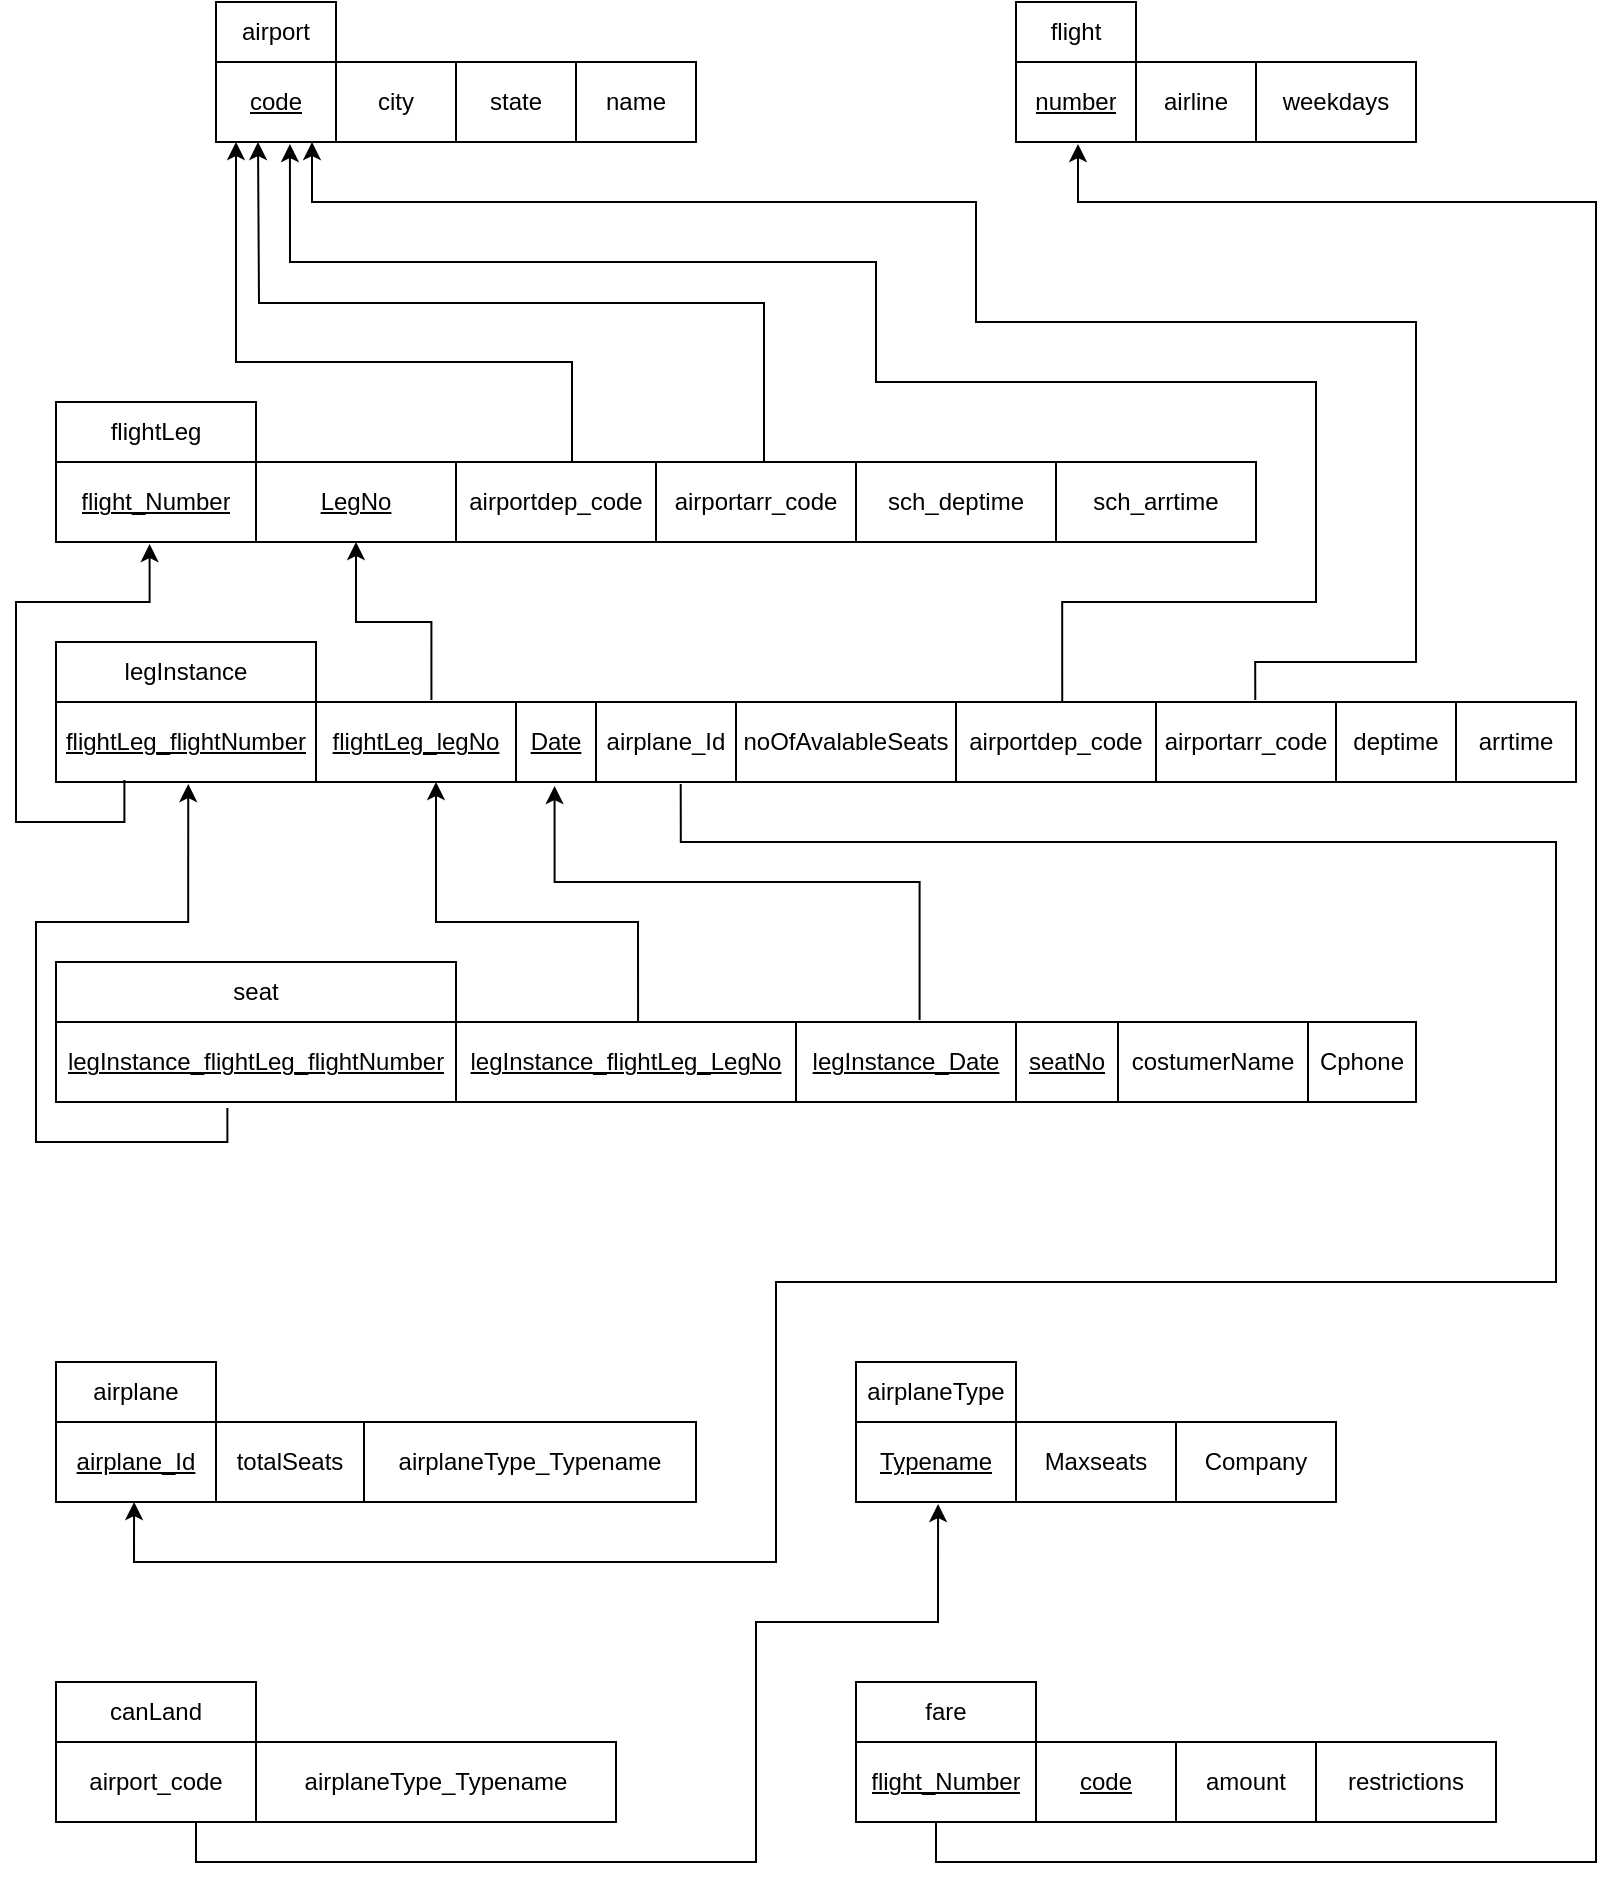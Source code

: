 <mxfile version="23.1.8" type="device">
  <diagram name="Página-1" id="THVHWNMapMxBwlFBqmSL">
    <mxGraphModel dx="1434" dy="695" grid="1" gridSize="10" guides="1" tooltips="1" connect="1" arrows="1" fold="1" page="1" pageScale="1" pageWidth="827" pageHeight="1169" math="0" shadow="0">
      <root>
        <mxCell id="0" />
        <mxCell id="1" parent="0" />
        <mxCell id="iHH6gqKq-wT_3guFl9Im-1" value="" style="shape=table;startSize=0;container=1;collapsible=0;childLayout=tableLayout;" vertex="1" parent="1">
          <mxGeometry x="120" y="160" width="240" height="40" as="geometry" />
        </mxCell>
        <mxCell id="iHH6gqKq-wT_3guFl9Im-2" value="" style="shape=tableRow;horizontal=0;startSize=0;swimlaneHead=0;swimlaneBody=0;strokeColor=inherit;top=0;left=0;bottom=0;right=0;collapsible=0;dropTarget=0;fillColor=none;points=[[0,0.5],[1,0.5]];portConstraint=eastwest;" vertex="1" parent="iHH6gqKq-wT_3guFl9Im-1">
          <mxGeometry width="240" height="40" as="geometry" />
        </mxCell>
        <mxCell id="iHH6gqKq-wT_3guFl9Im-3" value="&lt;u&gt;code&lt;/u&gt;" style="shape=partialRectangle;html=1;whiteSpace=wrap;connectable=0;strokeColor=inherit;overflow=hidden;fillColor=none;top=0;left=0;bottom=0;right=0;pointerEvents=1;" vertex="1" parent="iHH6gqKq-wT_3guFl9Im-2">
          <mxGeometry width="60" height="40" as="geometry">
            <mxRectangle width="60" height="40" as="alternateBounds" />
          </mxGeometry>
        </mxCell>
        <mxCell id="iHH6gqKq-wT_3guFl9Im-4" value="city" style="shape=partialRectangle;html=1;whiteSpace=wrap;connectable=0;strokeColor=inherit;overflow=hidden;fillColor=none;top=0;left=0;bottom=0;right=0;pointerEvents=1;" vertex="1" parent="iHH6gqKq-wT_3guFl9Im-2">
          <mxGeometry x="60" width="60" height="40" as="geometry">
            <mxRectangle width="60" height="40" as="alternateBounds" />
          </mxGeometry>
        </mxCell>
        <mxCell id="iHH6gqKq-wT_3guFl9Im-5" value="state" style="shape=partialRectangle;html=1;whiteSpace=wrap;connectable=0;strokeColor=inherit;overflow=hidden;fillColor=none;top=0;left=0;bottom=0;right=0;pointerEvents=1;" vertex="1" parent="iHH6gqKq-wT_3guFl9Im-2">
          <mxGeometry x="120" width="60" height="40" as="geometry">
            <mxRectangle width="60" height="40" as="alternateBounds" />
          </mxGeometry>
        </mxCell>
        <mxCell id="iHH6gqKq-wT_3guFl9Im-6" value="name" style="shape=partialRectangle;html=1;whiteSpace=wrap;connectable=0;strokeColor=inherit;overflow=hidden;fillColor=none;top=0;left=0;bottom=0;right=0;pointerEvents=1;" vertex="1" parent="iHH6gqKq-wT_3guFl9Im-2">
          <mxGeometry x="180" width="60" height="40" as="geometry">
            <mxRectangle width="60" height="40" as="alternateBounds" />
          </mxGeometry>
        </mxCell>
        <mxCell id="iHH6gqKq-wT_3guFl9Im-7" value="airport" style="rounded=0;whiteSpace=wrap;html=1;" vertex="1" parent="1">
          <mxGeometry x="120" y="130" width="60" height="30" as="geometry" />
        </mxCell>
        <mxCell id="iHH6gqKq-wT_3guFl9Im-8" value="" style="shape=table;startSize=0;container=1;collapsible=0;childLayout=tableLayout;" vertex="1" parent="1">
          <mxGeometry x="520" y="160" width="200" height="40" as="geometry" />
        </mxCell>
        <mxCell id="iHH6gqKq-wT_3guFl9Im-9" value="" style="shape=tableRow;horizontal=0;startSize=0;swimlaneHead=0;swimlaneBody=0;strokeColor=inherit;top=0;left=0;bottom=0;right=0;collapsible=0;dropTarget=0;fillColor=none;points=[[0,0.5],[1,0.5]];portConstraint=eastwest;" vertex="1" parent="iHH6gqKq-wT_3guFl9Im-8">
          <mxGeometry width="200" height="40" as="geometry" />
        </mxCell>
        <mxCell id="iHH6gqKq-wT_3guFl9Im-10" value="&lt;u&gt;number&lt;/u&gt;" style="shape=partialRectangle;html=1;whiteSpace=wrap;connectable=0;strokeColor=inherit;overflow=hidden;fillColor=none;top=0;left=0;bottom=0;right=0;pointerEvents=1;" vertex="1" parent="iHH6gqKq-wT_3guFl9Im-9">
          <mxGeometry width="60" height="40" as="geometry">
            <mxRectangle width="60" height="40" as="alternateBounds" />
          </mxGeometry>
        </mxCell>
        <mxCell id="iHH6gqKq-wT_3guFl9Im-11" value="airline" style="shape=partialRectangle;html=1;whiteSpace=wrap;connectable=0;strokeColor=inherit;overflow=hidden;fillColor=none;top=0;left=0;bottom=0;right=0;pointerEvents=1;" vertex="1" parent="iHH6gqKq-wT_3guFl9Im-9">
          <mxGeometry x="60" width="60" height="40" as="geometry">
            <mxRectangle width="60" height="40" as="alternateBounds" />
          </mxGeometry>
        </mxCell>
        <mxCell id="iHH6gqKq-wT_3guFl9Im-12" value="weekdays" style="shape=partialRectangle;html=1;whiteSpace=wrap;connectable=0;strokeColor=inherit;overflow=hidden;fillColor=none;top=0;left=0;bottom=0;right=0;pointerEvents=1;" vertex="1" parent="iHH6gqKq-wT_3guFl9Im-9">
          <mxGeometry x="120" width="80" height="40" as="geometry">
            <mxRectangle width="80" height="40" as="alternateBounds" />
          </mxGeometry>
        </mxCell>
        <mxCell id="iHH6gqKq-wT_3guFl9Im-14" value="flight" style="rounded=0;whiteSpace=wrap;html=1;" vertex="1" parent="1">
          <mxGeometry x="520" y="130" width="60" height="30" as="geometry" />
        </mxCell>
        <mxCell id="iHH6gqKq-wT_3guFl9Im-15" value="" style="shape=table;startSize=0;container=1;collapsible=0;childLayout=tableLayout;" vertex="1" parent="1">
          <mxGeometry x="40" y="360" width="600" height="40" as="geometry" />
        </mxCell>
        <mxCell id="iHH6gqKq-wT_3guFl9Im-16" value="" style="shape=tableRow;horizontal=0;startSize=0;swimlaneHead=0;swimlaneBody=0;strokeColor=inherit;top=0;left=0;bottom=0;right=0;collapsible=0;dropTarget=0;fillColor=none;points=[[0,0.5],[1,0.5]];portConstraint=eastwest;" vertex="1" parent="iHH6gqKq-wT_3guFl9Im-15">
          <mxGeometry width="600" height="40" as="geometry" />
        </mxCell>
        <mxCell id="iHH6gqKq-wT_3guFl9Im-17" value="&lt;u&gt;flight_Number&lt;/u&gt;" style="shape=partialRectangle;html=1;whiteSpace=wrap;connectable=0;strokeColor=inherit;overflow=hidden;fillColor=none;top=0;left=0;bottom=0;right=0;pointerEvents=1;" vertex="1" parent="iHH6gqKq-wT_3guFl9Im-16">
          <mxGeometry width="100" height="40" as="geometry">
            <mxRectangle width="100" height="40" as="alternateBounds" />
          </mxGeometry>
        </mxCell>
        <mxCell id="iHH6gqKq-wT_3guFl9Im-18" value="&lt;u&gt;LegNo&lt;/u&gt;" style="shape=partialRectangle;html=1;whiteSpace=wrap;connectable=0;strokeColor=inherit;overflow=hidden;fillColor=none;top=0;left=0;bottom=0;right=0;pointerEvents=1;" vertex="1" parent="iHH6gqKq-wT_3guFl9Im-16">
          <mxGeometry x="100" width="100" height="40" as="geometry">
            <mxRectangle width="100" height="40" as="alternateBounds" />
          </mxGeometry>
        </mxCell>
        <mxCell id="iHH6gqKq-wT_3guFl9Im-19" value="airportdep_code" style="shape=partialRectangle;html=1;whiteSpace=wrap;connectable=0;strokeColor=inherit;overflow=hidden;fillColor=none;top=0;left=0;bottom=0;right=0;pointerEvents=1;" vertex="1" parent="iHH6gqKq-wT_3guFl9Im-16">
          <mxGeometry x="200" width="100" height="40" as="geometry">
            <mxRectangle width="100" height="40" as="alternateBounds" />
          </mxGeometry>
        </mxCell>
        <mxCell id="iHH6gqKq-wT_3guFl9Im-20" value="airportarr_code" style="shape=partialRectangle;html=1;whiteSpace=wrap;connectable=0;strokeColor=inherit;overflow=hidden;fillColor=none;top=0;left=0;bottom=0;right=0;pointerEvents=1;" vertex="1" parent="iHH6gqKq-wT_3guFl9Im-16">
          <mxGeometry x="300" width="100" height="40" as="geometry">
            <mxRectangle width="100" height="40" as="alternateBounds" />
          </mxGeometry>
        </mxCell>
        <mxCell id="iHH6gqKq-wT_3guFl9Im-21" value="sch_deptime" style="shape=partialRectangle;html=1;whiteSpace=wrap;connectable=0;strokeColor=inherit;overflow=hidden;fillColor=none;top=0;left=0;bottom=0;right=0;pointerEvents=1;" vertex="1" parent="iHH6gqKq-wT_3guFl9Im-16">
          <mxGeometry x="400" width="100" height="40" as="geometry">
            <mxRectangle width="100" height="40" as="alternateBounds" />
          </mxGeometry>
        </mxCell>
        <mxCell id="iHH6gqKq-wT_3guFl9Im-22" value="sch_arrtime" style="shape=partialRectangle;html=1;whiteSpace=wrap;connectable=0;strokeColor=inherit;overflow=hidden;fillColor=none;top=0;left=0;bottom=0;right=0;pointerEvents=1;" vertex="1" parent="iHH6gqKq-wT_3guFl9Im-16">
          <mxGeometry x="500" width="100" height="40" as="geometry">
            <mxRectangle width="100" height="40" as="alternateBounds" />
          </mxGeometry>
        </mxCell>
        <mxCell id="iHH6gqKq-wT_3guFl9Im-23" value="flightLeg" style="rounded=0;whiteSpace=wrap;html=1;" vertex="1" parent="1">
          <mxGeometry x="40" y="330" width="100" height="30" as="geometry" />
        </mxCell>
        <mxCell id="iHH6gqKq-wT_3guFl9Im-24" value="" style="shape=table;startSize=0;container=1;collapsible=0;childLayout=tableLayout;" vertex="1" parent="1">
          <mxGeometry x="40" y="480" width="760" height="40" as="geometry" />
        </mxCell>
        <mxCell id="iHH6gqKq-wT_3guFl9Im-25" value="" style="shape=tableRow;horizontal=0;startSize=0;swimlaneHead=0;swimlaneBody=0;strokeColor=inherit;top=0;left=0;bottom=0;right=0;collapsible=0;dropTarget=0;fillColor=none;points=[[0,0.5],[1,0.5]];portConstraint=eastwest;" vertex="1" parent="iHH6gqKq-wT_3guFl9Im-24">
          <mxGeometry width="760" height="40" as="geometry" />
        </mxCell>
        <mxCell id="iHH6gqKq-wT_3guFl9Im-26" value="&lt;u&gt;flightLeg_flightNumber&lt;/u&gt;" style="shape=partialRectangle;html=1;whiteSpace=wrap;connectable=0;strokeColor=inherit;overflow=hidden;fillColor=none;top=0;left=0;bottom=0;right=0;pointerEvents=1;" vertex="1" parent="iHH6gqKq-wT_3guFl9Im-25">
          <mxGeometry width="130" height="40" as="geometry">
            <mxRectangle width="130" height="40" as="alternateBounds" />
          </mxGeometry>
        </mxCell>
        <mxCell id="iHH6gqKq-wT_3guFl9Im-27" value="&lt;u&gt;flightLeg_legNo&lt;/u&gt;" style="shape=partialRectangle;html=1;whiteSpace=wrap;connectable=0;strokeColor=inherit;overflow=hidden;fillColor=none;top=0;left=0;bottom=0;right=0;pointerEvents=1;" vertex="1" parent="iHH6gqKq-wT_3guFl9Im-25">
          <mxGeometry x="130" width="100" height="40" as="geometry">
            <mxRectangle width="100" height="40" as="alternateBounds" />
          </mxGeometry>
        </mxCell>
        <mxCell id="iHH6gqKq-wT_3guFl9Im-28" value="&lt;u&gt;Date&lt;/u&gt;" style="shape=partialRectangle;html=1;whiteSpace=wrap;connectable=0;strokeColor=inherit;overflow=hidden;fillColor=none;top=0;left=0;bottom=0;right=0;pointerEvents=1;" vertex="1" parent="iHH6gqKq-wT_3guFl9Im-25">
          <mxGeometry x="230" width="40" height="40" as="geometry">
            <mxRectangle width="40" height="40" as="alternateBounds" />
          </mxGeometry>
        </mxCell>
        <mxCell id="iHH6gqKq-wT_3guFl9Im-29" value="airplane_Id" style="shape=partialRectangle;html=1;whiteSpace=wrap;connectable=0;strokeColor=inherit;overflow=hidden;fillColor=none;top=0;left=0;bottom=0;right=0;pointerEvents=1;" vertex="1" parent="iHH6gqKq-wT_3guFl9Im-25">
          <mxGeometry x="270" width="70" height="40" as="geometry">
            <mxRectangle width="70" height="40" as="alternateBounds" />
          </mxGeometry>
        </mxCell>
        <mxCell id="iHH6gqKq-wT_3guFl9Im-30" value="noOfAvalableSeats" style="shape=partialRectangle;html=1;whiteSpace=wrap;connectable=0;strokeColor=inherit;overflow=hidden;fillColor=none;top=0;left=0;bottom=0;right=0;pointerEvents=1;" vertex="1" parent="iHH6gqKq-wT_3guFl9Im-25">
          <mxGeometry x="340" width="110" height="40" as="geometry">
            <mxRectangle width="110" height="40" as="alternateBounds" />
          </mxGeometry>
        </mxCell>
        <mxCell id="iHH6gqKq-wT_3guFl9Im-31" value="airportdep_code" style="shape=partialRectangle;html=1;whiteSpace=wrap;connectable=0;strokeColor=inherit;overflow=hidden;fillColor=none;top=0;left=0;bottom=0;right=0;pointerEvents=1;" vertex="1" parent="iHH6gqKq-wT_3guFl9Im-25">
          <mxGeometry x="450" width="100" height="40" as="geometry">
            <mxRectangle width="100" height="40" as="alternateBounds" />
          </mxGeometry>
        </mxCell>
        <mxCell id="iHH6gqKq-wT_3guFl9Im-32" value="airportarr_code" style="shape=partialRectangle;html=1;whiteSpace=wrap;connectable=0;strokeColor=inherit;overflow=hidden;fillColor=none;top=0;left=0;bottom=0;right=0;pointerEvents=1;" vertex="1" parent="iHH6gqKq-wT_3guFl9Im-25">
          <mxGeometry x="550" width="90" height="40" as="geometry">
            <mxRectangle width="90" height="40" as="alternateBounds" />
          </mxGeometry>
        </mxCell>
        <mxCell id="iHH6gqKq-wT_3guFl9Im-33" value="deptime" style="shape=partialRectangle;html=1;whiteSpace=wrap;connectable=0;strokeColor=inherit;overflow=hidden;fillColor=none;top=0;left=0;bottom=0;right=0;pointerEvents=1;" vertex="1" parent="iHH6gqKq-wT_3guFl9Im-25">
          <mxGeometry x="640" width="60" height="40" as="geometry">
            <mxRectangle width="60" height="40" as="alternateBounds" />
          </mxGeometry>
        </mxCell>
        <mxCell id="iHH6gqKq-wT_3guFl9Im-34" value="arrtime" style="shape=partialRectangle;html=1;whiteSpace=wrap;connectable=0;strokeColor=inherit;overflow=hidden;fillColor=none;top=0;left=0;bottom=0;right=0;pointerEvents=1;" vertex="1" parent="iHH6gqKq-wT_3guFl9Im-25">
          <mxGeometry x="700" width="60" height="40" as="geometry">
            <mxRectangle width="60" height="40" as="alternateBounds" />
          </mxGeometry>
        </mxCell>
        <mxCell id="iHH6gqKq-wT_3guFl9Im-35" value="legInstance" style="rounded=0;whiteSpace=wrap;html=1;" vertex="1" parent="1">
          <mxGeometry x="40" y="450" width="130" height="30" as="geometry" />
        </mxCell>
        <mxCell id="iHH6gqKq-wT_3guFl9Im-68" style="edgeStyle=orthogonalEdgeStyle;rounded=0;orthogonalLoop=1;jettySize=auto;html=1;exitX=0.126;exitY=1.075;exitDx=0;exitDy=0;entryX=0.087;entryY=1.025;entryDx=0;entryDy=0;entryPerimeter=0;exitPerimeter=0;" edge="1" parent="1" source="iHH6gqKq-wT_3guFl9Im-36" target="iHH6gqKq-wT_3guFl9Im-24">
          <mxGeometry relative="1" as="geometry">
            <Array as="points">
              <mxPoint x="126" y="700" />
              <mxPoint x="30" y="700" />
              <mxPoint x="30" y="590" />
              <mxPoint x="106" y="590" />
            </Array>
          </mxGeometry>
        </mxCell>
        <mxCell id="iHH6gqKq-wT_3guFl9Im-69" value="" style="shape=table;startSize=0;container=1;collapsible=0;childLayout=tableLayout;" vertex="1" parent="1">
          <mxGeometry x="40" y="840" width="320" height="40" as="geometry" />
        </mxCell>
        <mxCell id="iHH6gqKq-wT_3guFl9Im-70" value="" style="shape=tableRow;horizontal=0;startSize=0;swimlaneHead=0;swimlaneBody=0;strokeColor=inherit;top=0;left=0;bottom=0;right=0;collapsible=0;dropTarget=0;fillColor=none;points=[[0,0.5],[1,0.5]];portConstraint=eastwest;" vertex="1" parent="iHH6gqKq-wT_3guFl9Im-69">
          <mxGeometry width="320" height="40" as="geometry" />
        </mxCell>
        <mxCell id="iHH6gqKq-wT_3guFl9Im-71" value="&lt;u&gt;airplane_Id&lt;/u&gt;" style="shape=partialRectangle;html=1;whiteSpace=wrap;connectable=0;strokeColor=inherit;overflow=hidden;fillColor=none;top=0;left=0;bottom=0;right=0;pointerEvents=1;" vertex="1" parent="iHH6gqKq-wT_3guFl9Im-70">
          <mxGeometry width="80" height="40" as="geometry">
            <mxRectangle width="80" height="40" as="alternateBounds" />
          </mxGeometry>
        </mxCell>
        <mxCell id="iHH6gqKq-wT_3guFl9Im-72" value="totalSeats" style="shape=partialRectangle;html=1;whiteSpace=wrap;connectable=0;strokeColor=inherit;overflow=hidden;fillColor=none;top=0;left=0;bottom=0;right=0;pointerEvents=1;" vertex="1" parent="iHH6gqKq-wT_3guFl9Im-70">
          <mxGeometry x="80" width="74" height="40" as="geometry">
            <mxRectangle width="74" height="40" as="alternateBounds" />
          </mxGeometry>
        </mxCell>
        <mxCell id="iHH6gqKq-wT_3guFl9Im-73" value="airplaneType_Typename" style="shape=partialRectangle;html=1;whiteSpace=wrap;connectable=0;strokeColor=inherit;overflow=hidden;fillColor=none;top=0;left=0;bottom=0;right=0;pointerEvents=1;" vertex="1" parent="iHH6gqKq-wT_3guFl9Im-70">
          <mxGeometry x="154" width="166" height="40" as="geometry">
            <mxRectangle width="166" height="40" as="alternateBounds" />
          </mxGeometry>
        </mxCell>
        <mxCell id="iHH6gqKq-wT_3guFl9Im-36" value="" style="shape=table;startSize=0;container=1;collapsible=0;childLayout=tableLayout;" vertex="1" parent="1">
          <mxGeometry x="40" y="640" width="680" height="40" as="geometry" />
        </mxCell>
        <mxCell id="iHH6gqKq-wT_3guFl9Im-37" value="" style="shape=tableRow;horizontal=0;startSize=0;swimlaneHead=0;swimlaneBody=0;strokeColor=inherit;top=0;left=0;bottom=0;right=0;collapsible=0;dropTarget=0;fillColor=none;points=[[0,0.5],[1,0.5]];portConstraint=eastwest;" vertex="1" parent="iHH6gqKq-wT_3guFl9Im-36">
          <mxGeometry width="680" height="40" as="geometry" />
        </mxCell>
        <mxCell id="iHH6gqKq-wT_3guFl9Im-38" value="&lt;u&gt;legInstance_flightLeg_flightNumber&lt;/u&gt;" style="shape=partialRectangle;html=1;whiteSpace=wrap;connectable=0;strokeColor=inherit;overflow=hidden;fillColor=none;top=0;left=0;bottom=0;right=0;pointerEvents=1;" vertex="1" parent="iHH6gqKq-wT_3guFl9Im-37">
          <mxGeometry width="200" height="40" as="geometry">
            <mxRectangle width="200" height="40" as="alternateBounds" />
          </mxGeometry>
        </mxCell>
        <mxCell id="iHH6gqKq-wT_3guFl9Im-39" value="&lt;u&gt;legInstance_flightLeg_LegNo&lt;/u&gt;" style="shape=partialRectangle;html=1;whiteSpace=wrap;connectable=0;strokeColor=inherit;overflow=hidden;fillColor=none;top=0;left=0;bottom=0;right=0;pointerEvents=1;" vertex="1" parent="iHH6gqKq-wT_3guFl9Im-37">
          <mxGeometry x="200" width="170" height="40" as="geometry">
            <mxRectangle width="170" height="40" as="alternateBounds" />
          </mxGeometry>
        </mxCell>
        <mxCell id="iHH6gqKq-wT_3guFl9Im-40" value="&lt;u&gt;legInstance_Date&lt;/u&gt;" style="shape=partialRectangle;html=1;whiteSpace=wrap;connectable=0;strokeColor=inherit;overflow=hidden;fillColor=none;top=0;left=0;bottom=0;right=0;pointerEvents=1;" vertex="1" parent="iHH6gqKq-wT_3guFl9Im-37">
          <mxGeometry x="370" width="110" height="40" as="geometry">
            <mxRectangle width="110" height="40" as="alternateBounds" />
          </mxGeometry>
        </mxCell>
        <mxCell id="iHH6gqKq-wT_3guFl9Im-41" value="&lt;u&gt;seatNo&lt;/u&gt;" style="shape=partialRectangle;html=1;whiteSpace=wrap;connectable=0;strokeColor=inherit;overflow=hidden;fillColor=none;top=0;left=0;bottom=0;right=0;pointerEvents=1;" vertex="1" parent="iHH6gqKq-wT_3guFl9Im-37">
          <mxGeometry x="480" width="51" height="40" as="geometry">
            <mxRectangle width="51" height="40" as="alternateBounds" />
          </mxGeometry>
        </mxCell>
        <mxCell id="iHH6gqKq-wT_3guFl9Im-42" value="costumerName" style="shape=partialRectangle;html=1;whiteSpace=wrap;connectable=0;strokeColor=inherit;overflow=hidden;fillColor=none;top=0;left=0;bottom=0;right=0;pointerEvents=1;" vertex="1" parent="iHH6gqKq-wT_3guFl9Im-37">
          <mxGeometry x="531" width="95" height="40" as="geometry">
            <mxRectangle width="95" height="40" as="alternateBounds" />
          </mxGeometry>
        </mxCell>
        <mxCell id="iHH6gqKq-wT_3guFl9Im-43" value="Cphone" style="shape=partialRectangle;html=1;whiteSpace=wrap;connectable=0;strokeColor=inherit;overflow=hidden;fillColor=none;top=0;left=0;bottom=0;right=0;pointerEvents=1;" vertex="1" parent="iHH6gqKq-wT_3guFl9Im-37">
          <mxGeometry x="626" width="54" height="40" as="geometry">
            <mxRectangle width="54" height="40" as="alternateBounds" />
          </mxGeometry>
        </mxCell>
        <mxCell id="iHH6gqKq-wT_3guFl9Im-44" value="seat" style="rounded=0;whiteSpace=wrap;html=1;" vertex="1" parent="1">
          <mxGeometry x="40" y="610" width="200" height="30" as="geometry" />
        </mxCell>
        <mxCell id="iHH6gqKq-wT_3guFl9Im-75" value="airplane" style="rounded=0;whiteSpace=wrap;html=1;" vertex="1" parent="1">
          <mxGeometry x="40" y="810" width="80" height="30" as="geometry" />
        </mxCell>
        <mxCell id="iHH6gqKq-wT_3guFl9Im-76" value="" style="shape=table;startSize=0;container=1;collapsible=0;childLayout=tableLayout;" vertex="1" parent="1">
          <mxGeometry x="440" y="840" width="240" height="40" as="geometry" />
        </mxCell>
        <mxCell id="iHH6gqKq-wT_3guFl9Im-77" value="" style="shape=tableRow;horizontal=0;startSize=0;swimlaneHead=0;swimlaneBody=0;strokeColor=inherit;top=0;left=0;bottom=0;right=0;collapsible=0;dropTarget=0;fillColor=none;points=[[0,0.5],[1,0.5]];portConstraint=eastwest;" vertex="1" parent="iHH6gqKq-wT_3guFl9Im-76">
          <mxGeometry width="240" height="40" as="geometry" />
        </mxCell>
        <mxCell id="iHH6gqKq-wT_3guFl9Im-78" value="&lt;u&gt;Typename&lt;/u&gt;" style="shape=partialRectangle;html=1;whiteSpace=wrap;connectable=0;strokeColor=inherit;overflow=hidden;fillColor=none;top=0;left=0;bottom=0;right=0;pointerEvents=1;" vertex="1" parent="iHH6gqKq-wT_3guFl9Im-77">
          <mxGeometry width="80" height="40" as="geometry">
            <mxRectangle width="80" height="40" as="alternateBounds" />
          </mxGeometry>
        </mxCell>
        <mxCell id="iHH6gqKq-wT_3guFl9Im-79" value="Maxseats" style="shape=partialRectangle;html=1;whiteSpace=wrap;connectable=0;strokeColor=inherit;overflow=hidden;fillColor=none;top=0;left=0;bottom=0;right=0;pointerEvents=1;" vertex="1" parent="iHH6gqKq-wT_3guFl9Im-77">
          <mxGeometry x="80" width="80" height="40" as="geometry">
            <mxRectangle width="80" height="40" as="alternateBounds" />
          </mxGeometry>
        </mxCell>
        <mxCell id="iHH6gqKq-wT_3guFl9Im-80" value="Company" style="shape=partialRectangle;html=1;whiteSpace=wrap;connectable=0;strokeColor=inherit;overflow=hidden;fillColor=none;top=0;left=0;bottom=0;right=0;pointerEvents=1;" vertex="1" parent="iHH6gqKq-wT_3guFl9Im-77">
          <mxGeometry x="160" width="80" height="40" as="geometry">
            <mxRectangle width="80" height="40" as="alternateBounds" />
          </mxGeometry>
        </mxCell>
        <mxCell id="iHH6gqKq-wT_3guFl9Im-81" value="airplaneType" style="rounded=0;whiteSpace=wrap;html=1;" vertex="1" parent="1">
          <mxGeometry x="440" y="810" width="80" height="30" as="geometry" />
        </mxCell>
        <mxCell id="iHH6gqKq-wT_3guFl9Im-82" value="" style="shape=table;startSize=0;container=1;collapsible=0;childLayout=tableLayout;" vertex="1" parent="1">
          <mxGeometry x="40" y="1000" width="280" height="40" as="geometry" />
        </mxCell>
        <mxCell id="iHH6gqKq-wT_3guFl9Im-83" value="" style="shape=tableRow;horizontal=0;startSize=0;swimlaneHead=0;swimlaneBody=0;strokeColor=inherit;top=0;left=0;bottom=0;right=0;collapsible=0;dropTarget=0;fillColor=none;points=[[0,0.5],[1,0.5]];portConstraint=eastwest;" vertex="1" parent="iHH6gqKq-wT_3guFl9Im-82">
          <mxGeometry width="280" height="40" as="geometry" />
        </mxCell>
        <mxCell id="iHH6gqKq-wT_3guFl9Im-84" value="airport_code" style="shape=partialRectangle;html=1;whiteSpace=wrap;connectable=0;strokeColor=inherit;overflow=hidden;fillColor=none;top=0;left=0;bottom=0;right=0;pointerEvents=1;" vertex="1" parent="iHH6gqKq-wT_3guFl9Im-83">
          <mxGeometry width="100" height="40" as="geometry">
            <mxRectangle width="100" height="40" as="alternateBounds" />
          </mxGeometry>
        </mxCell>
        <mxCell id="iHH6gqKq-wT_3guFl9Im-85" value="airplaneType_Typename" style="shape=partialRectangle;html=1;whiteSpace=wrap;connectable=0;strokeColor=inherit;overflow=hidden;fillColor=none;top=0;left=0;bottom=0;right=0;pointerEvents=1;" vertex="1" parent="iHH6gqKq-wT_3guFl9Im-83">
          <mxGeometry x="100" width="180" height="40" as="geometry">
            <mxRectangle width="180" height="40" as="alternateBounds" />
          </mxGeometry>
        </mxCell>
        <mxCell id="iHH6gqKq-wT_3guFl9Im-86" value="canLand" style="rounded=0;whiteSpace=wrap;html=1;" vertex="1" parent="1">
          <mxGeometry x="40" y="970" width="100" height="30" as="geometry" />
        </mxCell>
        <mxCell id="iHH6gqKq-wT_3guFl9Im-87" value="" style="shape=table;startSize=0;container=1;collapsible=0;childLayout=tableLayout;" vertex="1" parent="1">
          <mxGeometry x="440" y="1000" width="320" height="40" as="geometry" />
        </mxCell>
        <mxCell id="iHH6gqKq-wT_3guFl9Im-88" value="" style="shape=tableRow;horizontal=0;startSize=0;swimlaneHead=0;swimlaneBody=0;strokeColor=inherit;top=0;left=0;bottom=0;right=0;collapsible=0;dropTarget=0;fillColor=none;points=[[0,0.5],[1,0.5]];portConstraint=eastwest;" vertex="1" parent="iHH6gqKq-wT_3guFl9Im-87">
          <mxGeometry width="320" height="40" as="geometry" />
        </mxCell>
        <mxCell id="iHH6gqKq-wT_3guFl9Im-89" value="&lt;u&gt;flight_Number&lt;/u&gt;" style="shape=partialRectangle;html=1;whiteSpace=wrap;connectable=0;strokeColor=inherit;overflow=hidden;fillColor=none;top=0;left=0;bottom=0;right=0;pointerEvents=1;" vertex="1" parent="iHH6gqKq-wT_3guFl9Im-88">
          <mxGeometry width="90" height="40" as="geometry">
            <mxRectangle width="90" height="40" as="alternateBounds" />
          </mxGeometry>
        </mxCell>
        <mxCell id="iHH6gqKq-wT_3guFl9Im-90" value="&lt;u&gt;code&lt;/u&gt;" style="shape=partialRectangle;html=1;whiteSpace=wrap;connectable=0;strokeColor=inherit;overflow=hidden;fillColor=none;top=0;left=0;bottom=0;right=0;pointerEvents=1;" vertex="1" parent="iHH6gqKq-wT_3guFl9Im-88">
          <mxGeometry x="90" width="70" height="40" as="geometry">
            <mxRectangle width="70" height="40" as="alternateBounds" />
          </mxGeometry>
        </mxCell>
        <mxCell id="iHH6gqKq-wT_3guFl9Im-91" value="amount" style="shape=partialRectangle;html=1;whiteSpace=wrap;connectable=0;strokeColor=inherit;overflow=hidden;fillColor=none;top=0;left=0;bottom=0;right=0;pointerEvents=1;" vertex="1" parent="iHH6gqKq-wT_3guFl9Im-88">
          <mxGeometry x="160" width="70" height="40" as="geometry">
            <mxRectangle width="70" height="40" as="alternateBounds" />
          </mxGeometry>
        </mxCell>
        <mxCell id="iHH6gqKq-wT_3guFl9Im-92" value="restrictions" style="shape=partialRectangle;html=1;whiteSpace=wrap;connectable=0;strokeColor=inherit;overflow=hidden;fillColor=none;top=0;left=0;bottom=0;right=0;pointerEvents=1;" vertex="1" parent="iHH6gqKq-wT_3guFl9Im-88">
          <mxGeometry x="230" width="90" height="40" as="geometry">
            <mxRectangle width="90" height="40" as="alternateBounds" />
          </mxGeometry>
        </mxCell>
        <mxCell id="iHH6gqKq-wT_3guFl9Im-93" value="fare" style="rounded=0;whiteSpace=wrap;html=1;" vertex="1" parent="1">
          <mxGeometry x="440" y="970" width="90" height="30" as="geometry" />
        </mxCell>
        <mxCell id="iHH6gqKq-wT_3guFl9Im-94" style="edgeStyle=orthogonalEdgeStyle;rounded=0;orthogonalLoop=1;jettySize=auto;html=1;exitX=0.411;exitY=1.025;exitDx=0;exitDy=0;entryX=0.122;entryY=1;entryDx=0;entryDy=0;entryPerimeter=0;exitPerimeter=0;" edge="1" parent="1" source="iHH6gqKq-wT_3guFl9Im-25" target="iHH6gqKq-wT_3guFl9Im-70">
          <mxGeometry relative="1" as="geometry">
            <Array as="points">
              <mxPoint x="352" y="550" />
              <mxPoint x="790" y="550" />
              <mxPoint x="790" y="770" />
              <mxPoint x="400" y="770" />
              <mxPoint x="400" y="910" />
              <mxPoint x="79" y="910" />
            </Array>
          </mxGeometry>
        </mxCell>
        <mxCell id="iHH6gqKq-wT_3guFl9Im-101" style="edgeStyle=orthogonalEdgeStyle;rounded=0;orthogonalLoop=1;jettySize=auto;html=1;exitX=0.25;exitY=1;exitDx=0;exitDy=0;entryX=0.171;entryY=1.025;entryDx=0;entryDy=0;entryPerimeter=0;" edge="1" parent="1" source="iHH6gqKq-wT_3guFl9Im-82" target="iHH6gqKq-wT_3guFl9Im-77">
          <mxGeometry relative="1" as="geometry">
            <Array as="points">
              <mxPoint x="110" y="1060" />
              <mxPoint x="390" y="1060" />
              <mxPoint x="390" y="940" />
              <mxPoint x="481" y="940" />
            </Array>
          </mxGeometry>
        </mxCell>
        <mxCell id="iHH6gqKq-wT_3guFl9Im-102" style="edgeStyle=orthogonalEdgeStyle;rounded=0;orthogonalLoop=1;jettySize=auto;html=1;exitX=0.125;exitY=1;exitDx=0;exitDy=0;entryX=0.155;entryY=1.025;entryDx=0;entryDy=0;entryPerimeter=0;exitPerimeter=0;" edge="1" parent="1" source="iHH6gqKq-wT_3guFl9Im-87" target="iHH6gqKq-wT_3guFl9Im-9">
          <mxGeometry relative="1" as="geometry">
            <Array as="points">
              <mxPoint x="480" y="1060" />
              <mxPoint x="810" y="1060" />
              <mxPoint x="810" y="230" />
              <mxPoint x="551" y="230" />
            </Array>
          </mxGeometry>
        </mxCell>
        <mxCell id="iHH6gqKq-wT_3guFl9Im-105" style="edgeStyle=orthogonalEdgeStyle;rounded=0;orthogonalLoop=1;jettySize=auto;html=1;exitX=0.635;exitY=-0.025;exitDx=0;exitDy=0;entryX=0.328;entryY=1.05;entryDx=0;entryDy=0;entryPerimeter=0;exitPerimeter=0;" edge="1" parent="1" source="iHH6gqKq-wT_3guFl9Im-37" target="iHH6gqKq-wT_3guFl9Im-24">
          <mxGeometry relative="1" as="geometry">
            <Array as="points">
              <mxPoint x="472" y="570" />
              <mxPoint x="289" y="570" />
            </Array>
          </mxGeometry>
        </mxCell>
        <mxCell id="iHH6gqKq-wT_3guFl9Im-106" style="edgeStyle=orthogonalEdgeStyle;rounded=0;orthogonalLoop=1;jettySize=auto;html=1;exitX=0.428;exitY=0;exitDx=0;exitDy=0;entryX=0.25;entryY=1;entryDx=0;entryDy=0;exitPerimeter=0;" edge="1" parent="1" source="iHH6gqKq-wT_3guFl9Im-37" target="iHH6gqKq-wT_3guFl9Im-24">
          <mxGeometry relative="1" as="geometry">
            <Array as="points">
              <mxPoint x="331" y="590" />
              <mxPoint x="230" y="590" />
            </Array>
          </mxGeometry>
        </mxCell>
        <mxCell id="iHH6gqKq-wT_3guFl9Im-107" style="edgeStyle=orthogonalEdgeStyle;rounded=0;orthogonalLoop=1;jettySize=auto;html=1;exitX=0.247;exitY=-0.025;exitDx=0;exitDy=0;entryX=0.25;entryY=1;entryDx=0;entryDy=0;exitPerimeter=0;" edge="1" parent="1" source="iHH6gqKq-wT_3guFl9Im-25" target="iHH6gqKq-wT_3guFl9Im-15">
          <mxGeometry relative="1" as="geometry" />
        </mxCell>
        <mxCell id="iHH6gqKq-wT_3guFl9Im-108" style="edgeStyle=orthogonalEdgeStyle;rounded=0;orthogonalLoop=1;jettySize=auto;html=1;exitX=0.045;exitY=0.975;exitDx=0;exitDy=0;entryX=0.078;entryY=1.025;entryDx=0;entryDy=0;entryPerimeter=0;exitPerimeter=0;" edge="1" parent="1" source="iHH6gqKq-wT_3guFl9Im-25" target="iHH6gqKq-wT_3guFl9Im-16">
          <mxGeometry relative="1" as="geometry">
            <Array as="points">
              <mxPoint x="74" y="540" />
              <mxPoint x="20" y="540" />
              <mxPoint x="20" y="430" />
              <mxPoint x="87" y="430" />
            </Array>
          </mxGeometry>
        </mxCell>
        <mxCell id="iHH6gqKq-wT_3guFl9Im-111" style="edgeStyle=orthogonalEdgeStyle;rounded=0;orthogonalLoop=1;jettySize=auto;html=1;exitX=0.43;exitY=0;exitDx=0;exitDy=0;exitPerimeter=0;" edge="1" parent="1" source="iHH6gqKq-wT_3guFl9Im-16">
          <mxGeometry relative="1" as="geometry">
            <mxPoint x="130" y="200" as="targetPoint" />
            <Array as="points">
              <mxPoint x="298" y="310" />
              <mxPoint x="130" y="310" />
              <mxPoint x="130" y="205" />
            </Array>
          </mxGeometry>
        </mxCell>
        <mxCell id="iHH6gqKq-wT_3guFl9Im-112" style="edgeStyle=orthogonalEdgeStyle;rounded=0;orthogonalLoop=1;jettySize=auto;html=1;exitX=0.59;exitY=0;exitDx=0;exitDy=0;exitPerimeter=0;" edge="1" parent="1" source="iHH6gqKq-wT_3guFl9Im-16">
          <mxGeometry relative="1" as="geometry">
            <mxPoint x="141" y="200" as="targetPoint" />
          </mxGeometry>
        </mxCell>
        <mxCell id="iHH6gqKq-wT_3guFl9Im-113" style="edgeStyle=orthogonalEdgeStyle;rounded=0;orthogonalLoop=1;jettySize=auto;html=1;exitX=0.662;exitY=0;exitDx=0;exitDy=0;entryX=0.154;entryY=1.025;entryDx=0;entryDy=0;entryPerimeter=0;exitPerimeter=0;" edge="1" parent="1" source="iHH6gqKq-wT_3guFl9Im-25" target="iHH6gqKq-wT_3guFl9Im-2">
          <mxGeometry relative="1" as="geometry">
            <Array as="points">
              <mxPoint x="543" y="430" />
              <mxPoint x="670" y="430" />
              <mxPoint x="670" y="320" />
              <mxPoint x="450" y="320" />
              <mxPoint x="450" y="260" />
              <mxPoint x="157" y="260" />
            </Array>
          </mxGeometry>
        </mxCell>
        <mxCell id="iHH6gqKq-wT_3guFl9Im-114" style="edgeStyle=orthogonalEdgeStyle;rounded=0;orthogonalLoop=1;jettySize=auto;html=1;exitX=0.789;exitY=-0.025;exitDx=0;exitDy=0;entryX=0.2;entryY=1;entryDx=0;entryDy=0;entryPerimeter=0;exitPerimeter=0;" edge="1" parent="1" source="iHH6gqKq-wT_3guFl9Im-25" target="iHH6gqKq-wT_3guFl9Im-2">
          <mxGeometry relative="1" as="geometry">
            <Array as="points">
              <mxPoint x="640" y="460" />
              <mxPoint x="720" y="460" />
              <mxPoint x="720" y="290" />
              <mxPoint x="500" y="290" />
              <mxPoint x="500" y="230" />
              <mxPoint x="168" y="230" />
            </Array>
          </mxGeometry>
        </mxCell>
      </root>
    </mxGraphModel>
  </diagram>
</mxfile>
